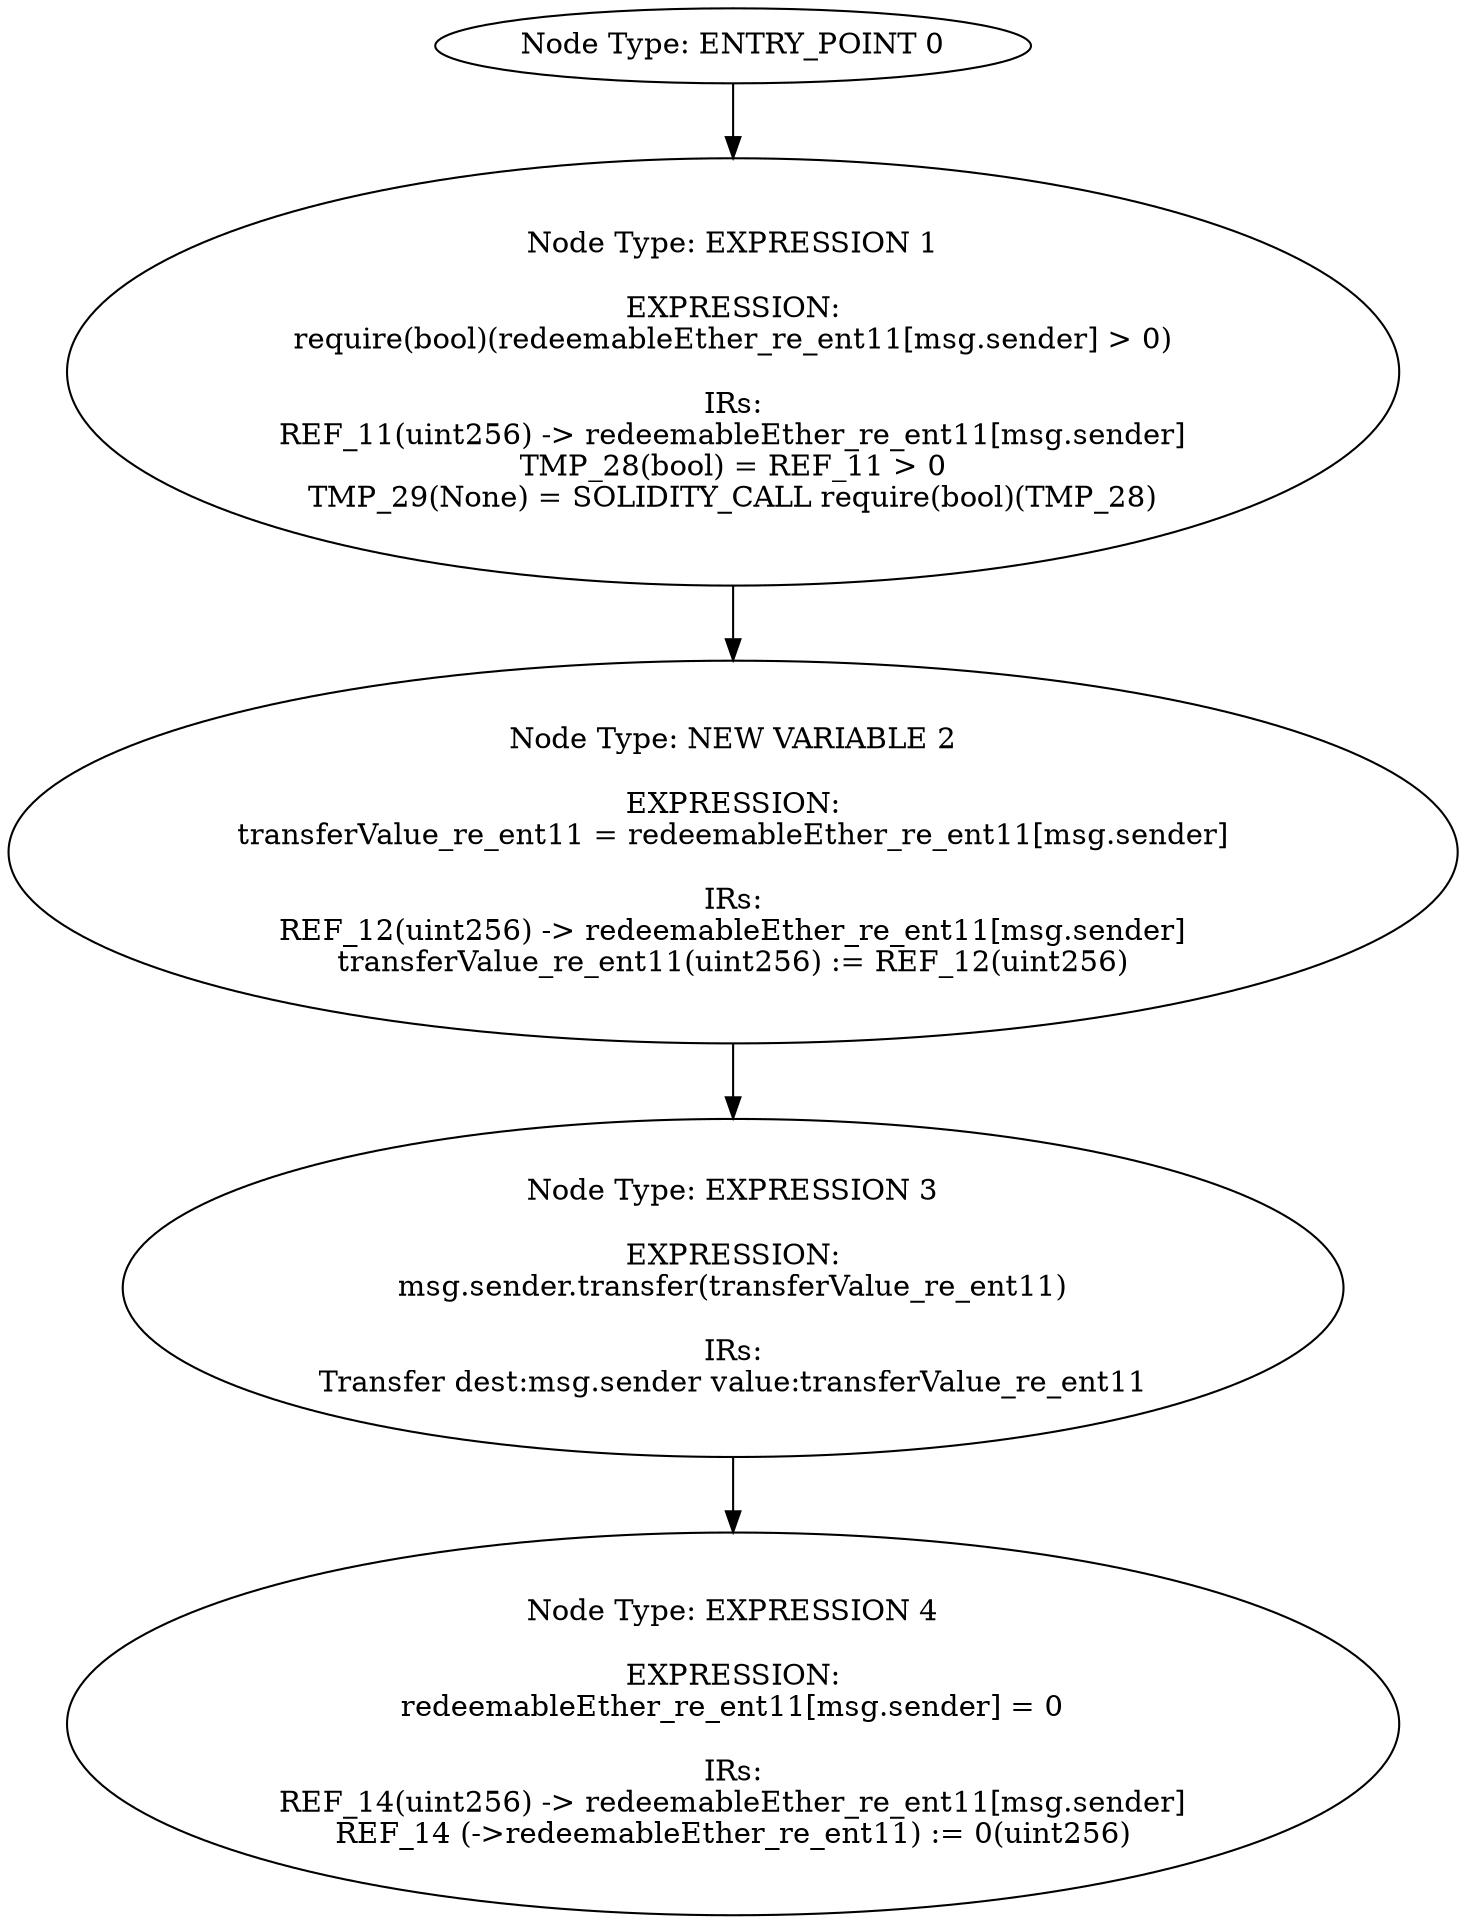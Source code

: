 digraph{
0[label="Node Type: ENTRY_POINT 0
"];
0->1;
1[label="Node Type: EXPRESSION 1

EXPRESSION:
require(bool)(redeemableEther_re_ent11[msg.sender] > 0)

IRs:
REF_11(uint256) -> redeemableEther_re_ent11[msg.sender]
TMP_28(bool) = REF_11 > 0
TMP_29(None) = SOLIDITY_CALL require(bool)(TMP_28)"];
1->2;
2[label="Node Type: NEW VARIABLE 2

EXPRESSION:
transferValue_re_ent11 = redeemableEther_re_ent11[msg.sender]

IRs:
REF_12(uint256) -> redeemableEther_re_ent11[msg.sender]
transferValue_re_ent11(uint256) := REF_12(uint256)"];
2->3;
3[label="Node Type: EXPRESSION 3

EXPRESSION:
msg.sender.transfer(transferValue_re_ent11)

IRs:
Transfer dest:msg.sender value:transferValue_re_ent11"];
3->4;
4[label="Node Type: EXPRESSION 4

EXPRESSION:
redeemableEther_re_ent11[msg.sender] = 0

IRs:
REF_14(uint256) -> redeemableEther_re_ent11[msg.sender]
REF_14 (->redeemableEther_re_ent11) := 0(uint256)"];
}
